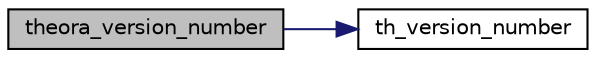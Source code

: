 digraph "theora_version_number"
{
  edge [fontname="Helvetica",fontsize="10",labelfontname="Helvetica",labelfontsize="10"];
  node [fontname="Helvetica",fontsize="10",shape=record];
  rankdir="LR";
  Node1 [label="theora_version_number",height=0.2,width=0.4,color="black", fillcolor="grey75", style="filled", fontcolor="black"];
  Node1 -> Node2 [color="midnightblue",fontsize="10",style="solid",fontname="Helvetica"];
  Node2 [label="th_version_number",height=0.2,width=0.4,color="black", fillcolor="white", style="filled",URL="$group__basefuncs.html#gab723a75c0f95b3eb817f7f769846016b"];
}
